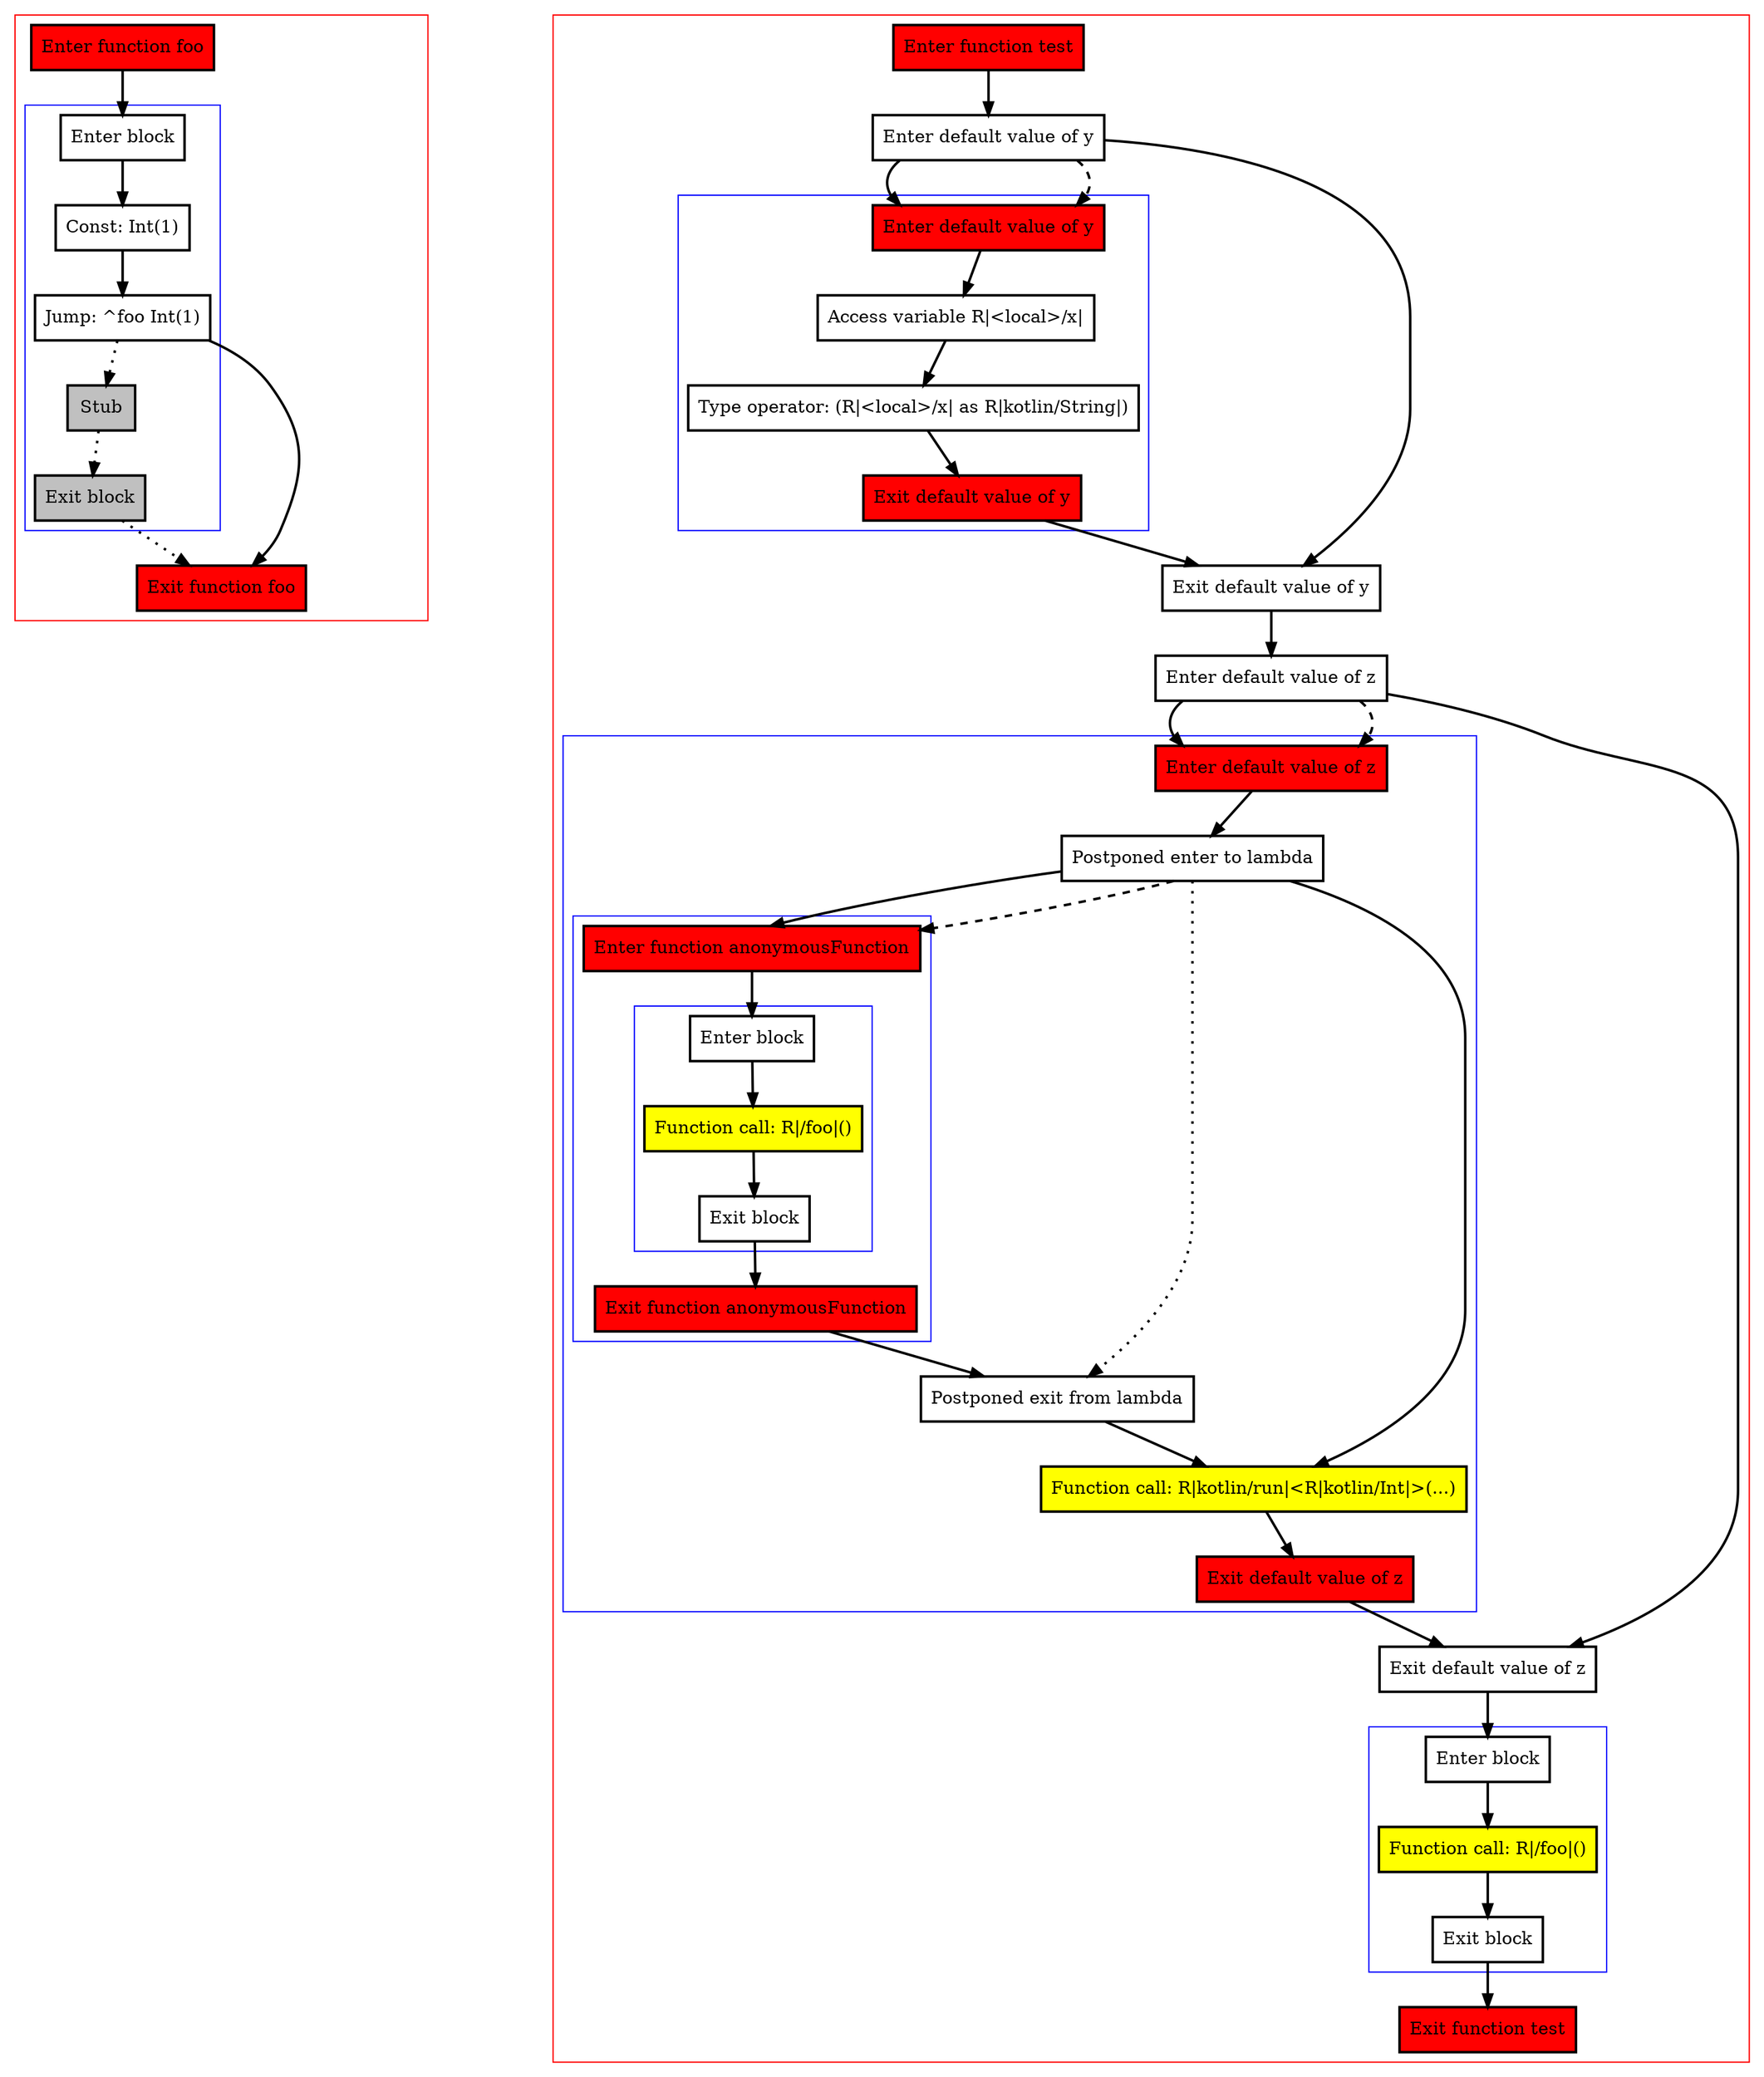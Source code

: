 digraph defaultArguments_kt {
    graph [nodesep=3]
    node [shape=box penwidth=2]
    edge [penwidth=2]

    subgraph cluster_0 {
        color=red
        0 [label="Enter function foo" style="filled" fillcolor=red];
        subgraph cluster_1 {
            color=blue
            1 [label="Enter block"];
            2 [label="Const: Int(1)"];
            3 [label="Jump: ^foo Int(1)"];
            4 [label="Stub" style="filled" fillcolor=gray];
            5 [label="Exit block" style="filled" fillcolor=gray];
        }
        6 [label="Exit function foo" style="filled" fillcolor=red];
    }
    0 -> {1};
    1 -> {2};
    2 -> {3};
    3 -> {6};
    3 -> {4} [style=dotted];
    4 -> {5} [style=dotted];
    5 -> {6} [style=dotted];

    subgraph cluster_2 {
        color=red
        7 [label="Enter function test" style="filled" fillcolor=red];
        8 [label="Enter default value of y"];
        subgraph cluster_3 {
            color=blue
            9 [label="Enter default value of y" style="filled" fillcolor=red];
            10 [label="Access variable R|<local>/x|"];
            11 [label="Type operator: (R|<local>/x| as R|kotlin/String|)"];
            12 [label="Exit default value of y" style="filled" fillcolor=red];
        }
        13 [label="Exit default value of y"];
        14 [label="Enter default value of z"];
        subgraph cluster_4 {
            color=blue
            15 [label="Enter default value of z" style="filled" fillcolor=red];
            16 [label="Postponed enter to lambda"];
            subgraph cluster_5 {
                color=blue
                17 [label="Enter function anonymousFunction" style="filled" fillcolor=red];
                subgraph cluster_6 {
                    color=blue
                    18 [label="Enter block"];
                    19 [label="Function call: R|/foo|()" style="filled" fillcolor=yellow];
                    20 [label="Exit block"];
                }
                21 [label="Exit function anonymousFunction" style="filled" fillcolor=red];
            }
            22 [label="Postponed exit from lambda"];
            23 [label="Function call: R|kotlin/run|<R|kotlin/Int|>(...)" style="filled" fillcolor=yellow];
            24 [label="Exit default value of z" style="filled" fillcolor=red];
        }
        25 [label="Exit default value of z"];
        subgraph cluster_7 {
            color=blue
            26 [label="Enter block"];
            27 [label="Function call: R|/foo|()" style="filled" fillcolor=yellow];
            28 [label="Exit block"];
        }
        29 [label="Exit function test" style="filled" fillcolor=red];
    }
    7 -> {8};
    8 -> {9 13};
    8 -> {9} [style=dashed];
    9 -> {10};
    10 -> {11};
    11 -> {12};
    12 -> {13};
    13 -> {14};
    14 -> {15 25};
    14 -> {15} [style=dashed];
    15 -> {16};
    16 -> {17 23};
    16 -> {22} [style=dotted];
    16 -> {17} [style=dashed];
    17 -> {18};
    18 -> {19};
    19 -> {20};
    20 -> {21};
    21 -> {22};
    22 -> {23};
    23 -> {24};
    24 -> {25};
    25 -> {26};
    26 -> {27};
    27 -> {28};
    28 -> {29};

}
